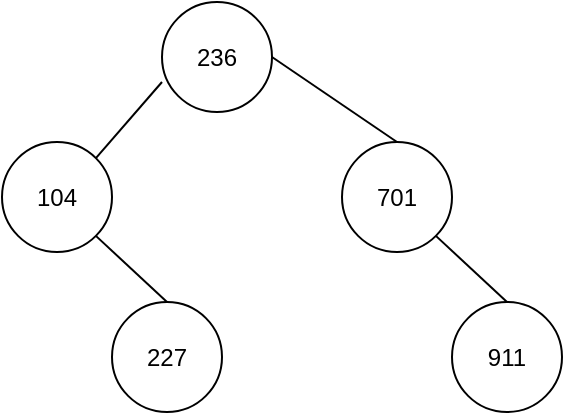 <mxfile>
    <diagram id="7D2K3nmfi1jVlEs7kgWo" name="Page-1">
        <mxGraphModel dx="889" dy="704" grid="1" gridSize="10" guides="1" tooltips="1" connect="1" arrows="1" fold="1" page="1" pageScale="1" pageWidth="850" pageHeight="1100" math="0" shadow="0">
            <root>
                <mxCell id="0"/>
                <mxCell id="1" parent="0"/>
                <mxCell id="12" value="" style="group" vertex="1" connectable="0" parent="1">
                    <mxGeometry x="240" y="130" width="280" height="205" as="geometry"/>
                </mxCell>
                <mxCell id="3" value="236" style="ellipse;whiteSpace=wrap;html=1;" vertex="1" parent="12">
                    <mxGeometry x="80" width="55" height="55" as="geometry"/>
                </mxCell>
                <mxCell id="4" value="104" style="ellipse;whiteSpace=wrap;html=1;" vertex="1" parent="12">
                    <mxGeometry y="70" width="55" height="55" as="geometry"/>
                </mxCell>
                <mxCell id="5" value="701" style="ellipse;whiteSpace=wrap;html=1;" vertex="1" parent="12">
                    <mxGeometry x="170" y="70" width="55" height="55" as="geometry"/>
                </mxCell>
                <mxCell id="6" value="227" style="ellipse;whiteSpace=wrap;html=1;" vertex="1" parent="12">
                    <mxGeometry x="55" y="150" width="55" height="55" as="geometry"/>
                </mxCell>
                <mxCell id="7" value="911" style="ellipse;whiteSpace=wrap;html=1;" vertex="1" parent="12">
                    <mxGeometry x="225" y="150" width="55" height="55" as="geometry"/>
                </mxCell>
                <mxCell id="8" value="" style="endArrow=none;html=1;rounded=0;exitX=1;exitY=0;exitDx=0;exitDy=0;" edge="1" parent="12" source="4">
                    <mxGeometry width="50" height="50" relative="1" as="geometry">
                        <mxPoint x="60" y="70" as="sourcePoint"/>
                        <mxPoint x="80" y="40" as="targetPoint"/>
                    </mxGeometry>
                </mxCell>
                <mxCell id="9" value="" style="endArrow=none;html=1;rounded=0;entryX=1;entryY=0.5;entryDx=0;entryDy=0;exitX=0.5;exitY=0;exitDx=0;exitDy=0;" edge="1" parent="12" source="5" target="3">
                    <mxGeometry width="50" height="50" relative="1" as="geometry">
                        <mxPoint x="120" y="180" as="sourcePoint"/>
                        <mxPoint x="170" y="130" as="targetPoint"/>
                    </mxGeometry>
                </mxCell>
                <mxCell id="10" value="" style="endArrow=none;html=1;rounded=0;entryX=1;entryY=1;entryDx=0;entryDy=0;exitX=0.5;exitY=0;exitDx=0;exitDy=0;" edge="1" parent="12" source="6" target="4">
                    <mxGeometry width="50" height="50" relative="1" as="geometry">
                        <mxPoint x="120" y="180" as="sourcePoint"/>
                        <mxPoint x="170" y="130" as="targetPoint"/>
                    </mxGeometry>
                </mxCell>
                <mxCell id="11" value="" style="endArrow=none;html=1;rounded=0;entryX=1;entryY=1;entryDx=0;entryDy=0;exitX=0.5;exitY=0;exitDx=0;exitDy=0;" edge="1" parent="12" source="7" target="5">
                    <mxGeometry width="50" height="50" relative="1" as="geometry">
                        <mxPoint x="120" y="180" as="sourcePoint"/>
                        <mxPoint x="170" y="130" as="targetPoint"/>
                    </mxGeometry>
                </mxCell>
            </root>
        </mxGraphModel>
    </diagram>
</mxfile>